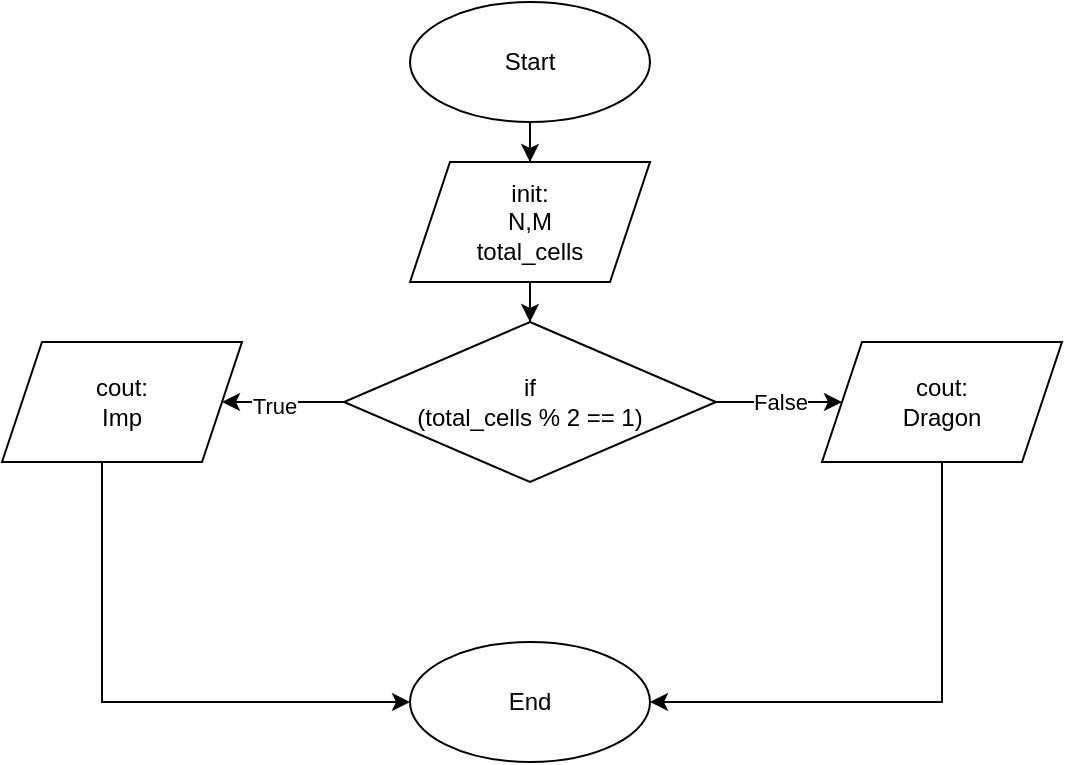 <mxfile version="24.7.17">
  <diagram name="Page-1" id="1bzDWKbDaLEXbmAgvMcE">
    <mxGraphModel dx="712" dy="823" grid="1" gridSize="10" guides="1" tooltips="1" connect="1" arrows="1" fold="1" page="1" pageScale="1" pageWidth="827" pageHeight="1169" math="0" shadow="0">
      <root>
        <mxCell id="0" />
        <mxCell id="1" parent="0" />
        <mxCell id="6PH1xT20IT_zQkKojiib-4" value="" style="edgeStyle=orthogonalEdgeStyle;rounded=0;orthogonalLoop=1;jettySize=auto;html=1;" edge="1" parent="1" source="6PH1xT20IT_zQkKojiib-1" target="6PH1xT20IT_zQkKojiib-3">
          <mxGeometry relative="1" as="geometry" />
        </mxCell>
        <mxCell id="6PH1xT20IT_zQkKojiib-1" value="Start" style="ellipse;whiteSpace=wrap;html=1;" vertex="1" parent="1">
          <mxGeometry x="354" y="40" width="120" height="60" as="geometry" />
        </mxCell>
        <mxCell id="6PH1xT20IT_zQkKojiib-6" value="" style="edgeStyle=orthogonalEdgeStyle;rounded=0;orthogonalLoop=1;jettySize=auto;html=1;" edge="1" parent="1" source="6PH1xT20IT_zQkKojiib-3" target="6PH1xT20IT_zQkKojiib-5">
          <mxGeometry relative="1" as="geometry" />
        </mxCell>
        <mxCell id="6PH1xT20IT_zQkKojiib-3" value="init:&lt;div&gt;N,M&lt;/div&gt;&lt;div&gt;total_cells&lt;/div&gt;" style="shape=parallelogram;perimeter=parallelogramPerimeter;whiteSpace=wrap;html=1;fixedSize=1;" vertex="1" parent="1">
          <mxGeometry x="354" y="120" width="120" height="60" as="geometry" />
        </mxCell>
        <mxCell id="6PH1xT20IT_zQkKojiib-8" value="" style="edgeStyle=orthogonalEdgeStyle;rounded=0;orthogonalLoop=1;jettySize=auto;html=1;" edge="1" parent="1" source="6PH1xT20IT_zQkKojiib-5" target="6PH1xT20IT_zQkKojiib-7">
          <mxGeometry relative="1" as="geometry" />
        </mxCell>
        <mxCell id="6PH1xT20IT_zQkKojiib-11" value="True" style="edgeLabel;html=1;align=center;verticalAlign=middle;resizable=0;points=[];" vertex="1" connectable="0" parent="6PH1xT20IT_zQkKojiib-8">
          <mxGeometry x="0.152" y="2" relative="1" as="geometry">
            <mxPoint as="offset" />
          </mxGeometry>
        </mxCell>
        <mxCell id="6PH1xT20IT_zQkKojiib-10" value="False" style="edgeStyle=orthogonalEdgeStyle;rounded=0;orthogonalLoop=1;jettySize=auto;html=1;" edge="1" parent="1" source="6PH1xT20IT_zQkKojiib-5" target="6PH1xT20IT_zQkKojiib-9">
          <mxGeometry relative="1" as="geometry" />
        </mxCell>
        <mxCell id="6PH1xT20IT_zQkKojiib-5" value="if&lt;div&gt;(total_cells % 2 == 1)&lt;/div&gt;" style="rhombus;whiteSpace=wrap;html=1;" vertex="1" parent="1">
          <mxGeometry x="321" y="200" width="186" height="80" as="geometry" />
        </mxCell>
        <mxCell id="6PH1xT20IT_zQkKojiib-16" style="edgeStyle=orthogonalEdgeStyle;rounded=0;orthogonalLoop=1;jettySize=auto;html=1;" edge="1" parent="1" source="6PH1xT20IT_zQkKojiib-7" target="6PH1xT20IT_zQkKojiib-13">
          <mxGeometry relative="1" as="geometry">
            <Array as="points">
              <mxPoint x="200" y="390" />
            </Array>
          </mxGeometry>
        </mxCell>
        <mxCell id="6PH1xT20IT_zQkKojiib-7" value="cout:&lt;div&gt;Imp&lt;/div&gt;" style="shape=parallelogram;perimeter=parallelogramPerimeter;whiteSpace=wrap;html=1;fixedSize=1;" vertex="1" parent="1">
          <mxGeometry x="150" y="210" width="120" height="60" as="geometry" />
        </mxCell>
        <mxCell id="6PH1xT20IT_zQkKojiib-14" style="edgeStyle=orthogonalEdgeStyle;rounded=0;orthogonalLoop=1;jettySize=auto;html=1;" edge="1" parent="1" source="6PH1xT20IT_zQkKojiib-9" target="6PH1xT20IT_zQkKojiib-13">
          <mxGeometry relative="1" as="geometry">
            <Array as="points">
              <mxPoint x="620" y="390" />
            </Array>
          </mxGeometry>
        </mxCell>
        <mxCell id="6PH1xT20IT_zQkKojiib-9" value="cout:&lt;div&gt;Dragon&lt;/div&gt;" style="shape=parallelogram;perimeter=parallelogramPerimeter;whiteSpace=wrap;html=1;fixedSize=1;" vertex="1" parent="1">
          <mxGeometry x="560" y="210" width="120" height="60" as="geometry" />
        </mxCell>
        <mxCell id="6PH1xT20IT_zQkKojiib-13" value="End" style="ellipse;whiteSpace=wrap;html=1;" vertex="1" parent="1">
          <mxGeometry x="354" y="360" width="120" height="60" as="geometry" />
        </mxCell>
      </root>
    </mxGraphModel>
  </diagram>
</mxfile>
